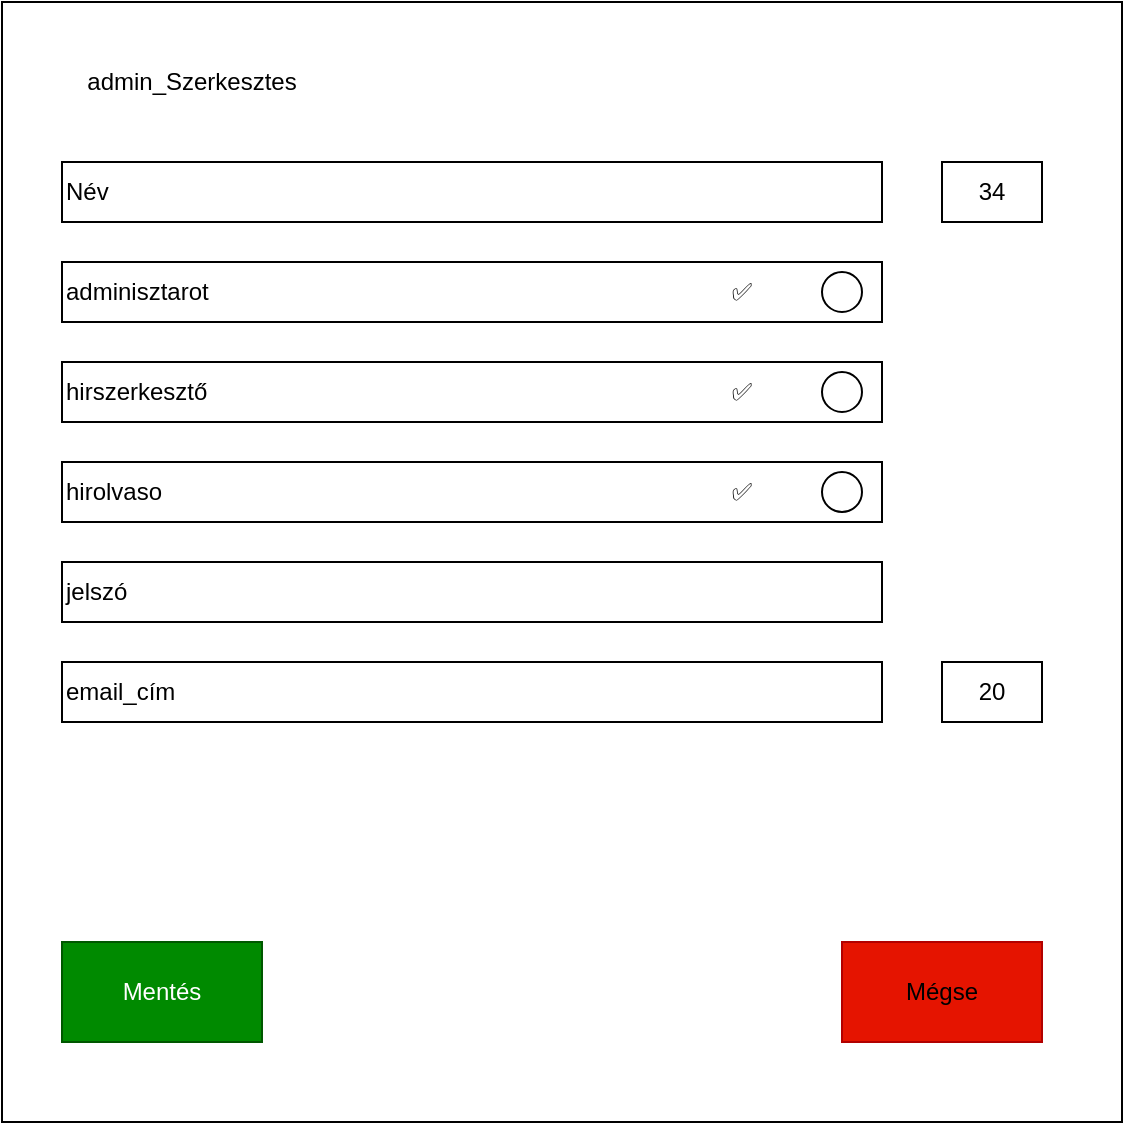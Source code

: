 <mxfile version="22.1.7" type="device">
  <diagram name="1 oldal" id="FCVvzhyTjwdvrSC4sLi9">
    <mxGraphModel dx="1176" dy="846" grid="1" gridSize="10" guides="1" tooltips="1" connect="1" arrows="1" fold="1" page="1" pageScale="1" pageWidth="827" pageHeight="1169" math="0" shadow="0">
      <root>
        <mxCell id="0" />
        <mxCell id="1" parent="0" />
        <mxCell id="eztYyge2d1MtQpTtVBNG-1" value="" style="whiteSpace=wrap;html=1;aspect=fixed;" parent="1" vertex="1">
          <mxGeometry x="130" y="90" width="560" height="560" as="geometry" />
        </mxCell>
        <mxCell id="eztYyge2d1MtQpTtVBNG-4" value="Név" style="rounded=0;whiteSpace=wrap;html=1;align=left;" parent="1" vertex="1">
          <mxGeometry x="160" y="170" width="410" height="30" as="geometry" />
        </mxCell>
        <mxCell id="eztYyge2d1MtQpTtVBNG-5" value="admin_Szerkesztes" style="text;html=1;strokeColor=none;fillColor=none;align=center;verticalAlign=middle;whiteSpace=wrap;rounded=0;" parent="1" vertex="1">
          <mxGeometry x="160" y="110" width="130" height="40" as="geometry" />
        </mxCell>
        <mxCell id="eztYyge2d1MtQpTtVBNG-6" value="&lt;div align=&quot;left&quot;&gt;adminisztarot &lt;br&gt;&lt;/div&gt;&lt;span style=&quot;white-space: pre;&quot;&gt;&lt;/span&gt;" style="rounded=0;whiteSpace=wrap;html=1;align=left;" parent="1" vertex="1">
          <mxGeometry x="160" y="220" width="410" height="30" as="geometry" />
        </mxCell>
        <mxCell id="eztYyge2d1MtQpTtVBNG-7" value="jelszó" style="rounded=0;whiteSpace=wrap;html=1;align=left;" parent="1" vertex="1">
          <mxGeometry x="160" y="370" width="410" height="30" as="geometry" />
        </mxCell>
        <mxCell id="eztYyge2d1MtQpTtVBNG-8" value="34" style="rounded=0;whiteSpace=wrap;html=1;" parent="1" vertex="1">
          <mxGeometry x="600" y="170" width="50" height="30" as="geometry" />
        </mxCell>
        <mxCell id="eztYyge2d1MtQpTtVBNG-9" value="20" style="rounded=0;whiteSpace=wrap;html=1;" parent="1" vertex="1">
          <mxGeometry x="600" y="420" width="50" height="30" as="geometry" />
        </mxCell>
        <mxCell id="eztYyge2d1MtQpTtVBNG-11" value="Mentés" style="rounded=0;whiteSpace=wrap;html=1;fillColor=#008a00;strokeColor=#005700;fontColor=#ffffff;" parent="1" vertex="1">
          <mxGeometry x="160" y="560" width="100" height="50" as="geometry" />
        </mxCell>
        <mxCell id="eztYyge2d1MtQpTtVBNG-12" value="Mégse" style="rounded=0;whiteSpace=wrap;html=1;fillColor=#e51400;strokeColor=#B20000;fontColor=#000000;" parent="1" vertex="1">
          <mxGeometry x="550" y="560" width="100" height="50" as="geometry" />
        </mxCell>
        <mxCell id="eztYyge2d1MtQpTtVBNG-14" value="hirszerkesztő" style="rounded=0;whiteSpace=wrap;html=1;align=left;" parent="1" vertex="1">
          <mxGeometry x="160" y="270" width="410" height="30" as="geometry" />
        </mxCell>
        <mxCell id="eztYyge2d1MtQpTtVBNG-15" value="hirolvaso" style="rounded=0;whiteSpace=wrap;html=1;align=left;" parent="1" vertex="1">
          <mxGeometry x="160" y="320" width="410" height="30" as="geometry" />
        </mxCell>
        <mxCell id="eztYyge2d1MtQpTtVBNG-16" value="✅" style="text;html=1;strokeColor=none;fillColor=none;align=center;verticalAlign=middle;whiteSpace=wrap;rounded=0;" parent="1" vertex="1">
          <mxGeometry x="470" y="220" width="60" height="30" as="geometry" />
        </mxCell>
        <mxCell id="eztYyge2d1MtQpTtVBNG-17" value="" style="ellipse;whiteSpace=wrap;html=1;aspect=fixed;" parent="1" vertex="1">
          <mxGeometry x="540" y="225" width="20" height="20" as="geometry" />
        </mxCell>
        <mxCell id="eztYyge2d1MtQpTtVBNG-18" value="✅" style="text;html=1;strokeColor=none;fillColor=none;align=center;verticalAlign=middle;whiteSpace=wrap;rounded=0;" parent="1" vertex="1">
          <mxGeometry x="470" y="270" width="60" height="30" as="geometry" />
        </mxCell>
        <mxCell id="eztYyge2d1MtQpTtVBNG-20" value="✅" style="text;html=1;strokeColor=none;fillColor=none;align=center;verticalAlign=middle;whiteSpace=wrap;rounded=0;" parent="1" vertex="1">
          <mxGeometry x="470" y="320" width="60" height="30" as="geometry" />
        </mxCell>
        <mxCell id="eztYyge2d1MtQpTtVBNG-21" value="" style="ellipse;whiteSpace=wrap;html=1;aspect=fixed;" parent="1" vertex="1">
          <mxGeometry x="540" y="275" width="20" height="20" as="geometry" />
        </mxCell>
        <mxCell id="eztYyge2d1MtQpTtVBNG-22" value="" style="ellipse;whiteSpace=wrap;html=1;aspect=fixed;" parent="1" vertex="1">
          <mxGeometry x="540" y="325" width="20" height="20" as="geometry" />
        </mxCell>
        <mxCell id="5mzxEyOlNiElBTRLuWUm-1" value="email_cím" style="rounded=0;whiteSpace=wrap;html=1;align=left;" parent="1" vertex="1">
          <mxGeometry x="160" y="420" width="410" height="30" as="geometry" />
        </mxCell>
      </root>
    </mxGraphModel>
  </diagram>
</mxfile>
